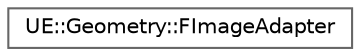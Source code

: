 digraph "Graphical Class Hierarchy"
{
 // INTERACTIVE_SVG=YES
 // LATEX_PDF_SIZE
  bgcolor="transparent";
  edge [fontname=Helvetica,fontsize=10,labelfontname=Helvetica,labelfontsize=10];
  node [fontname=Helvetica,fontsize=10,shape=box,height=0.2,width=0.4];
  rankdir="LR";
  Node0 [id="Node000000",label="UE::Geometry::FImageAdapter",height=0.2,width=0.4,color="grey40", fillcolor="white", style="filled",URL="$d5/d94/classUE_1_1Geometry_1_1FImageAdapter.html",tooltip="FImageAdapter is a wrapper around different types of TImageBuilder that provides a standard interface..."];
}
